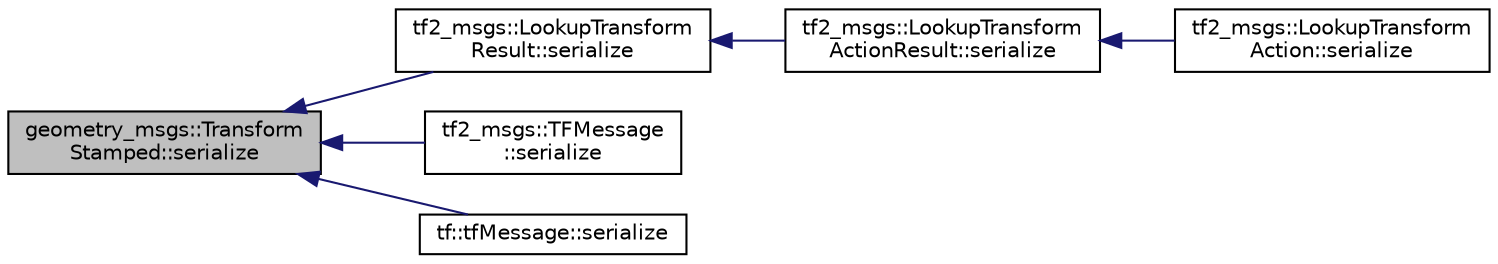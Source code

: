 digraph "geometry_msgs::TransformStamped::serialize"
{
  edge [fontname="Helvetica",fontsize="10",labelfontname="Helvetica",labelfontsize="10"];
  node [fontname="Helvetica",fontsize="10",shape=record];
  rankdir="LR";
  Node1 [label="geometry_msgs::Transform\lStamped::serialize",height=0.2,width=0.4,color="black", fillcolor="grey75", style="filled" fontcolor="black"];
  Node1 -> Node2 [dir="back",color="midnightblue",fontsize="10",style="solid",fontname="Helvetica"];
  Node2 [label="tf2_msgs::LookupTransform\lResult::serialize",height=0.2,width=0.4,color="black", fillcolor="white", style="filled",URL="$classtf2__msgs_1_1_lookup_transform_result.html#af084a215cc61efbf840a23dd9854566d"];
  Node2 -> Node3 [dir="back",color="midnightblue",fontsize="10",style="solid",fontname="Helvetica"];
  Node3 [label="tf2_msgs::LookupTransform\lActionResult::serialize",height=0.2,width=0.4,color="black", fillcolor="white", style="filled",URL="$classtf2__msgs_1_1_lookup_transform_action_result.html#a523937865c7544102a3e0b236bbca3c0"];
  Node3 -> Node4 [dir="back",color="midnightblue",fontsize="10",style="solid",fontname="Helvetica"];
  Node4 [label="tf2_msgs::LookupTransform\lAction::serialize",height=0.2,width=0.4,color="black", fillcolor="white", style="filled",URL="$classtf2__msgs_1_1_lookup_transform_action.html#a7c5880ab1d4af63ee270b5ddfad178b5"];
  Node1 -> Node5 [dir="back",color="midnightblue",fontsize="10",style="solid",fontname="Helvetica"];
  Node5 [label="tf2_msgs::TFMessage\l::serialize",height=0.2,width=0.4,color="black", fillcolor="white", style="filled",URL="$classtf2__msgs_1_1_t_f_message.html#ac654a70fb7e6ac71e2dd17fd27071f10"];
  Node1 -> Node6 [dir="back",color="midnightblue",fontsize="10",style="solid",fontname="Helvetica"];
  Node6 [label="tf::tfMessage::serialize",height=0.2,width=0.4,color="black", fillcolor="white", style="filled",URL="$classtf_1_1tf_message.html#a8ff1d808b77eba7635da49c8d0817522"];
}
